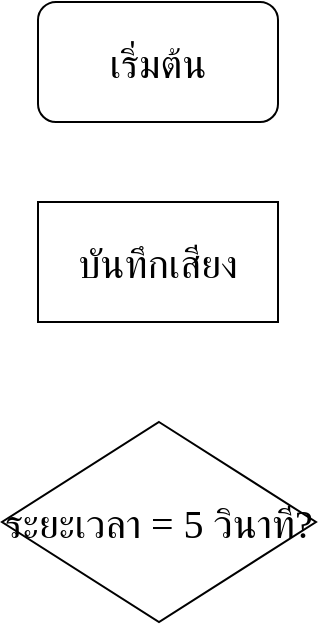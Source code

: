 <mxfile version="13.4.4" type="github">
  <diagram id="esJzJPp7fxd8QKTlcZkE" name="Page-1">
    <mxGraphModel dx="446" dy="777" grid="1" gridSize="10" guides="1" tooltips="1" connect="1" arrows="1" fold="1" page="1" pageScale="1" pageWidth="850" pageHeight="1100" math="0" shadow="0">
      <root>
        <mxCell id="0" />
        <mxCell id="1" parent="0" />
        <mxCell id="aJgIxPmhOnbDEEiDRD4a-1" value="&lt;font face=&quot;TH Sarabun New&quot; style=&quot;font-size: 20px&quot;&gt;เริ่มต้น&lt;/font&gt;" style="rounded=1;whiteSpace=wrap;html=1;" vertex="1" parent="1">
          <mxGeometry x="365" y="30" width="120" height="60" as="geometry" />
        </mxCell>
        <mxCell id="aJgIxPmhOnbDEEiDRD4a-2" value="&lt;font face=&quot;TH Sarabun New&quot; style=&quot;font-size: 20px&quot;&gt;บันทึกเสียง&lt;/font&gt;" style="rounded=0;whiteSpace=wrap;html=1;" vertex="1" parent="1">
          <mxGeometry x="365" y="130" width="120" height="60" as="geometry" />
        </mxCell>
        <mxCell id="aJgIxPmhOnbDEEiDRD4a-4" value="&lt;font face=&quot;TH Sarabun New&quot; style=&quot;font-size: 20px&quot;&gt;ระยะเวลา = 5 วินาที?&lt;/font&gt;" style="rhombus;whiteSpace=wrap;html=1;" vertex="1" parent="1">
          <mxGeometry x="347" y="240" width="157" height="100" as="geometry" />
        </mxCell>
      </root>
    </mxGraphModel>
  </diagram>
</mxfile>
